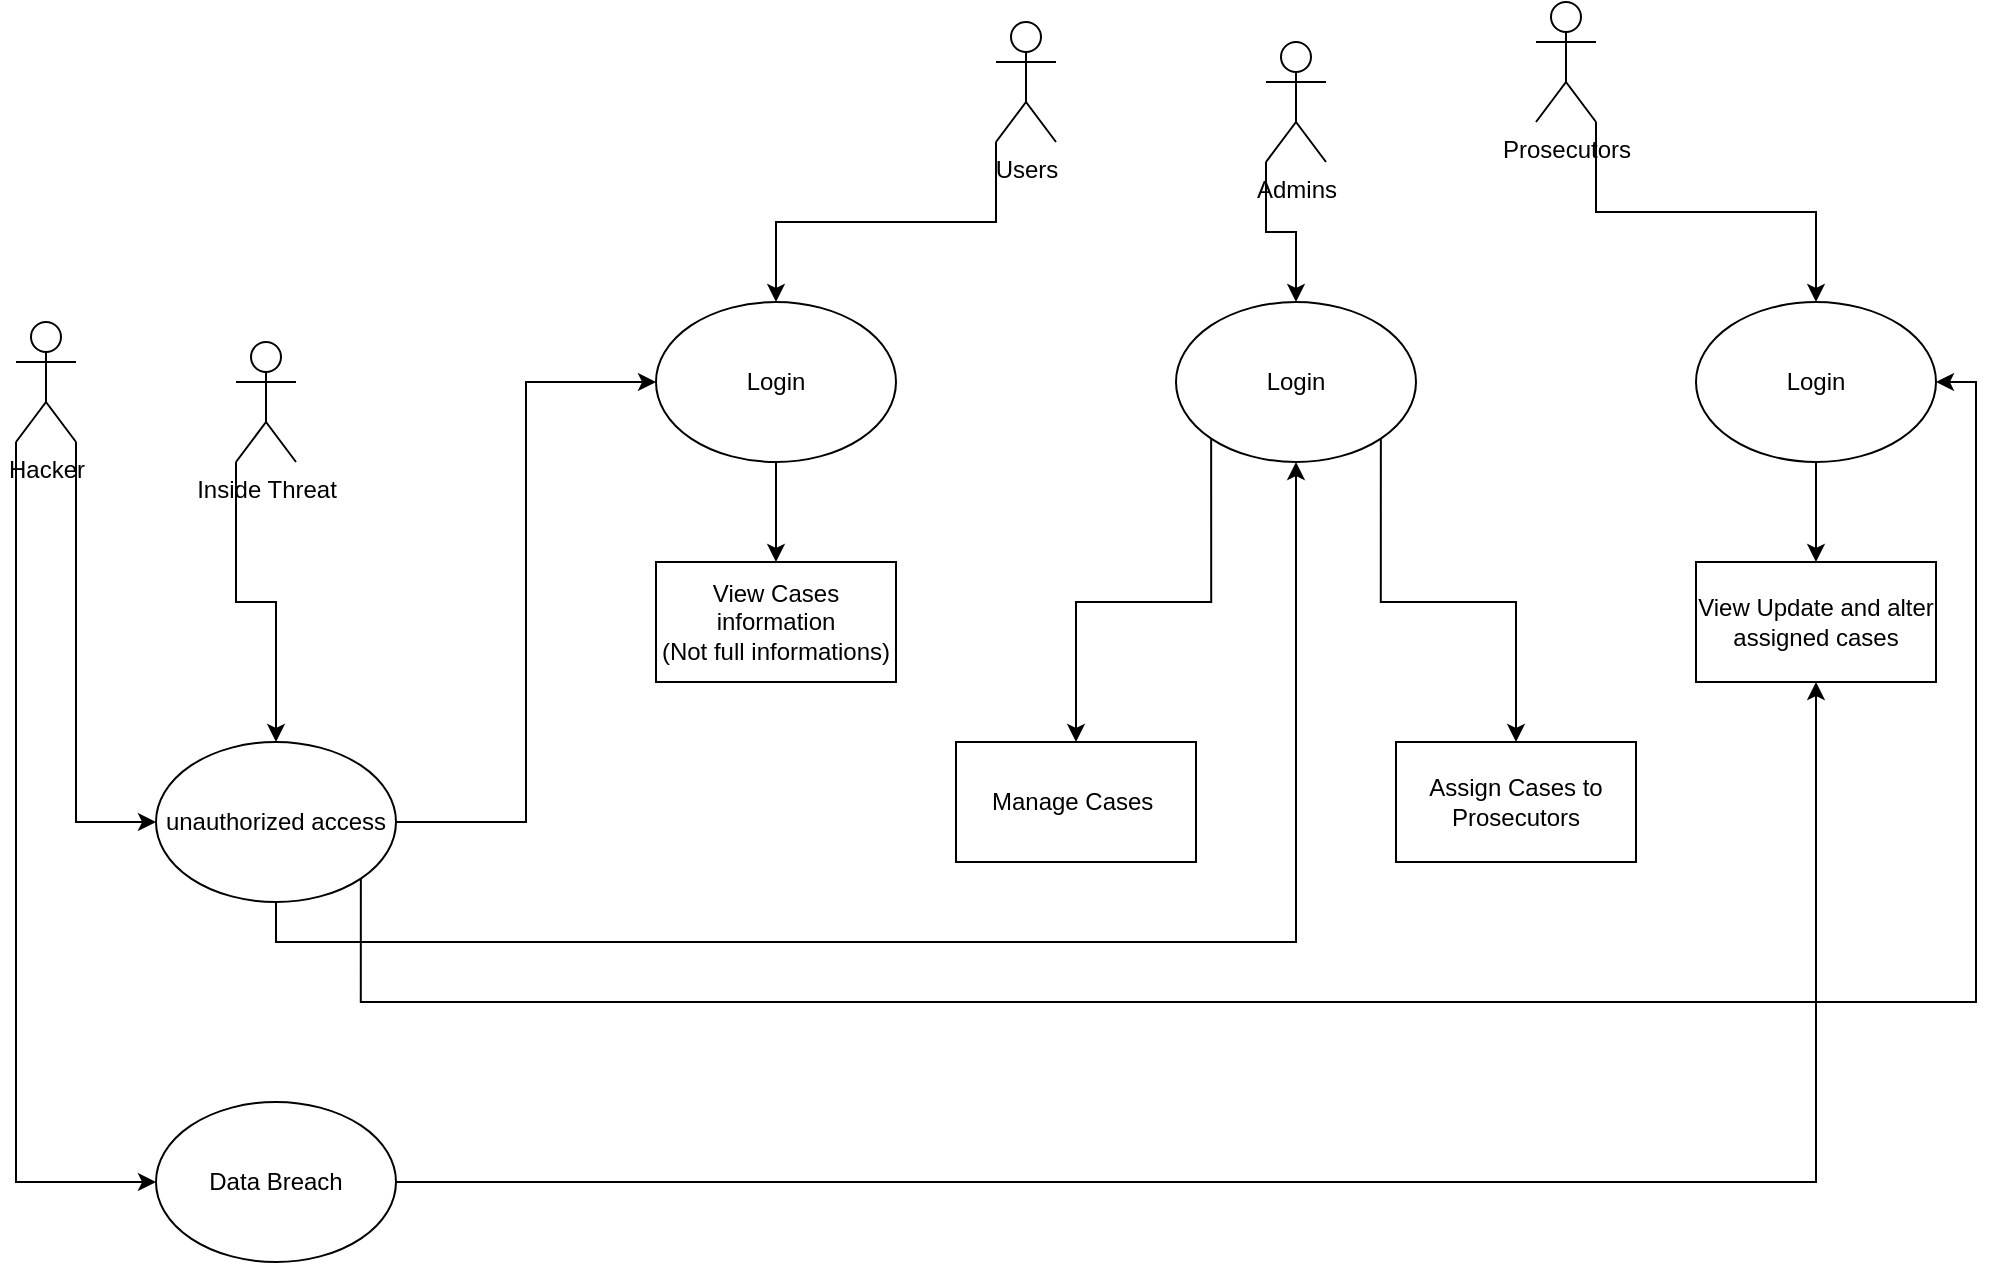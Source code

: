 <mxfile version="26.0.1">
  <diagram name="Page-1" id="X3YaCSp8oxL7MfngXXWX">
    <mxGraphModel dx="2284" dy="772" grid="1" gridSize="10" guides="1" tooltips="1" connect="1" arrows="1" fold="1" page="1" pageScale="1" pageWidth="850" pageHeight="1100" math="0" shadow="0">
      <root>
        <mxCell id="0" />
        <mxCell id="1" parent="0" />
        <mxCell id="yOvKHf8KI_yJCevXK5pf-15" style="edgeStyle=orthogonalEdgeStyle;rounded=0;orthogonalLoop=1;jettySize=auto;html=1;exitX=0;exitY=1;exitDx=0;exitDy=0;exitPerimeter=0;" edge="1" parent="1" source="yOvKHf8KI_yJCevXK5pf-1" target="yOvKHf8KI_yJCevXK5pf-14">
          <mxGeometry relative="1" as="geometry" />
        </mxCell>
        <mxCell id="yOvKHf8KI_yJCevXK5pf-1" value="Admins" style="shape=umlActor;verticalLabelPosition=bottom;verticalAlign=top;html=1;outlineConnect=0;" vertex="1" parent="1">
          <mxGeometry x="395" y="180" width="30" height="60" as="geometry" />
        </mxCell>
        <mxCell id="yOvKHf8KI_yJCevXK5pf-12" style="edgeStyle=orthogonalEdgeStyle;rounded=0;orthogonalLoop=1;jettySize=auto;html=1;exitX=0;exitY=1;exitDx=0;exitDy=0;exitPerimeter=0;" edge="1" parent="1" source="yOvKHf8KI_yJCevXK5pf-2" target="yOvKHf8KI_yJCevXK5pf-10">
          <mxGeometry relative="1" as="geometry" />
        </mxCell>
        <mxCell id="yOvKHf8KI_yJCevXK5pf-2" value="Users" style="shape=umlActor;verticalLabelPosition=bottom;verticalAlign=top;html=1;outlineConnect=0;" vertex="1" parent="1">
          <mxGeometry x="260" y="170" width="30" height="60" as="geometry" />
        </mxCell>
        <mxCell id="yOvKHf8KI_yJCevXK5pf-21" style="edgeStyle=orthogonalEdgeStyle;rounded=0;orthogonalLoop=1;jettySize=auto;html=1;exitX=1;exitY=1;exitDx=0;exitDy=0;exitPerimeter=0;entryX=0.5;entryY=0;entryDx=0;entryDy=0;" edge="1" parent="1" source="yOvKHf8KI_yJCevXK5pf-3" target="yOvKHf8KI_yJCevXK5pf-20">
          <mxGeometry relative="1" as="geometry" />
        </mxCell>
        <mxCell id="yOvKHf8KI_yJCevXK5pf-3" value="Prosecutors" style="shape=umlActor;verticalLabelPosition=bottom;verticalAlign=top;html=1;outlineConnect=0;" vertex="1" parent="1">
          <mxGeometry x="530" y="160" width="30" height="60" as="geometry" />
        </mxCell>
        <mxCell id="yOvKHf8KI_yJCevXK5pf-13" style="edgeStyle=orthogonalEdgeStyle;rounded=0;orthogonalLoop=1;jettySize=auto;html=1;exitX=0.5;exitY=1;exitDx=0;exitDy=0;" edge="1" parent="1" source="yOvKHf8KI_yJCevXK5pf-10" target="yOvKHf8KI_yJCevXK5pf-11">
          <mxGeometry relative="1" as="geometry" />
        </mxCell>
        <mxCell id="yOvKHf8KI_yJCevXK5pf-10" value="Login" style="ellipse;whiteSpace=wrap;html=1;" vertex="1" parent="1">
          <mxGeometry x="90" y="310" width="120" height="80" as="geometry" />
        </mxCell>
        <mxCell id="yOvKHf8KI_yJCevXK5pf-11" value="View Cases information&lt;div&gt;(Not full informations)&lt;/div&gt;" style="rounded=0;whiteSpace=wrap;html=1;" vertex="1" parent="1">
          <mxGeometry x="90" y="440" width="120" height="60" as="geometry" />
        </mxCell>
        <mxCell id="yOvKHf8KI_yJCevXK5pf-18" style="edgeStyle=orthogonalEdgeStyle;rounded=0;orthogonalLoop=1;jettySize=auto;html=1;exitX=0;exitY=1;exitDx=0;exitDy=0;" edge="1" parent="1" source="yOvKHf8KI_yJCevXK5pf-14" target="yOvKHf8KI_yJCevXK5pf-16">
          <mxGeometry relative="1" as="geometry" />
        </mxCell>
        <mxCell id="yOvKHf8KI_yJCevXK5pf-19" style="edgeStyle=orthogonalEdgeStyle;rounded=0;orthogonalLoop=1;jettySize=auto;html=1;exitX=1;exitY=1;exitDx=0;exitDy=0;entryX=0.5;entryY=0;entryDx=0;entryDy=0;" edge="1" parent="1" source="yOvKHf8KI_yJCevXK5pf-14" target="yOvKHf8KI_yJCevXK5pf-17">
          <mxGeometry relative="1" as="geometry" />
        </mxCell>
        <mxCell id="yOvKHf8KI_yJCevXK5pf-14" value="Login" style="ellipse;whiteSpace=wrap;html=1;" vertex="1" parent="1">
          <mxGeometry x="350" y="310" width="120" height="80" as="geometry" />
        </mxCell>
        <mxCell id="yOvKHf8KI_yJCevXK5pf-16" value="Manage Cases&amp;nbsp;" style="rounded=0;whiteSpace=wrap;html=1;" vertex="1" parent="1">
          <mxGeometry x="240" y="530" width="120" height="60" as="geometry" />
        </mxCell>
        <mxCell id="yOvKHf8KI_yJCevXK5pf-17" value="Assign Cases to Prosecutors" style="rounded=0;whiteSpace=wrap;html=1;" vertex="1" parent="1">
          <mxGeometry x="460" y="530" width="120" height="60" as="geometry" />
        </mxCell>
        <mxCell id="yOvKHf8KI_yJCevXK5pf-23" style="edgeStyle=orthogonalEdgeStyle;rounded=0;orthogonalLoop=1;jettySize=auto;html=1;exitX=0.5;exitY=1;exitDx=0;exitDy=0;" edge="1" parent="1" source="yOvKHf8KI_yJCevXK5pf-20" target="yOvKHf8KI_yJCevXK5pf-22">
          <mxGeometry relative="1" as="geometry" />
        </mxCell>
        <mxCell id="yOvKHf8KI_yJCevXK5pf-20" value="Login" style="ellipse;whiteSpace=wrap;html=1;" vertex="1" parent="1">
          <mxGeometry x="610" y="310" width="120" height="80" as="geometry" />
        </mxCell>
        <mxCell id="yOvKHf8KI_yJCevXK5pf-22" value="View Update and alter assigned cases" style="rounded=0;whiteSpace=wrap;html=1;" vertex="1" parent="1">
          <mxGeometry x="610" y="440" width="120" height="60" as="geometry" />
        </mxCell>
        <mxCell id="yOvKHf8KI_yJCevXK5pf-30" style="edgeStyle=orthogonalEdgeStyle;rounded=0;orthogonalLoop=1;jettySize=auto;html=1;exitX=1;exitY=1;exitDx=0;exitDy=0;exitPerimeter=0;entryX=0;entryY=0.5;entryDx=0;entryDy=0;" edge="1" parent="1" source="yOvKHf8KI_yJCevXK5pf-24" target="yOvKHf8KI_yJCevXK5pf-29">
          <mxGeometry relative="1" as="geometry" />
        </mxCell>
        <mxCell id="yOvKHf8KI_yJCevXK5pf-35" style="edgeStyle=orthogonalEdgeStyle;rounded=0;orthogonalLoop=1;jettySize=auto;html=1;exitX=0;exitY=1;exitDx=0;exitDy=0;exitPerimeter=0;entryX=0;entryY=0.5;entryDx=0;entryDy=0;" edge="1" parent="1" source="yOvKHf8KI_yJCevXK5pf-24" target="yOvKHf8KI_yJCevXK5pf-34">
          <mxGeometry relative="1" as="geometry" />
        </mxCell>
        <mxCell id="yOvKHf8KI_yJCevXK5pf-24" value="Hacker" style="shape=umlActor;verticalLabelPosition=bottom;verticalAlign=top;html=1;outlineConnect=0;" vertex="1" parent="1">
          <mxGeometry x="-230" y="320" width="30" height="60" as="geometry" />
        </mxCell>
        <mxCell id="yOvKHf8KI_yJCevXK5pf-37" style="edgeStyle=orthogonalEdgeStyle;rounded=0;orthogonalLoop=1;jettySize=auto;html=1;exitX=0;exitY=1;exitDx=0;exitDy=0;exitPerimeter=0;" edge="1" parent="1" source="yOvKHf8KI_yJCevXK5pf-28" target="yOvKHf8KI_yJCevXK5pf-29">
          <mxGeometry relative="1" as="geometry" />
        </mxCell>
        <mxCell id="yOvKHf8KI_yJCevXK5pf-28" value="Inside Threat" style="shape=umlActor;verticalLabelPosition=bottom;verticalAlign=top;html=1;outlineConnect=0;" vertex="1" parent="1">
          <mxGeometry x="-120" y="330" width="30" height="60" as="geometry" />
        </mxCell>
        <mxCell id="yOvKHf8KI_yJCevXK5pf-31" style="edgeStyle=orthogonalEdgeStyle;rounded=0;orthogonalLoop=1;jettySize=auto;html=1;exitX=1;exitY=0.5;exitDx=0;exitDy=0;entryX=0;entryY=0.5;entryDx=0;entryDy=0;" edge="1" parent="1" source="yOvKHf8KI_yJCevXK5pf-29" target="yOvKHf8KI_yJCevXK5pf-10">
          <mxGeometry relative="1" as="geometry" />
        </mxCell>
        <mxCell id="yOvKHf8KI_yJCevXK5pf-32" style="edgeStyle=orthogonalEdgeStyle;rounded=0;orthogonalLoop=1;jettySize=auto;html=1;exitX=0.5;exitY=1;exitDx=0;exitDy=0;entryX=0.5;entryY=1;entryDx=0;entryDy=0;" edge="1" parent="1" source="yOvKHf8KI_yJCevXK5pf-29" target="yOvKHf8KI_yJCevXK5pf-14">
          <mxGeometry relative="1" as="geometry" />
        </mxCell>
        <mxCell id="yOvKHf8KI_yJCevXK5pf-33" style="edgeStyle=orthogonalEdgeStyle;rounded=0;orthogonalLoop=1;jettySize=auto;html=1;exitX=1;exitY=1;exitDx=0;exitDy=0;entryX=1;entryY=0.5;entryDx=0;entryDy=0;" edge="1" parent="1" source="yOvKHf8KI_yJCevXK5pf-29" target="yOvKHf8KI_yJCevXK5pf-20">
          <mxGeometry relative="1" as="geometry">
            <Array as="points">
              <mxPoint x="-58" y="660" />
              <mxPoint x="750" y="660" />
              <mxPoint x="750" y="350" />
            </Array>
          </mxGeometry>
        </mxCell>
        <mxCell id="yOvKHf8KI_yJCevXK5pf-29" value="unauthorized access" style="ellipse;whiteSpace=wrap;html=1;" vertex="1" parent="1">
          <mxGeometry x="-160" y="530" width="120" height="80" as="geometry" />
        </mxCell>
        <mxCell id="yOvKHf8KI_yJCevXK5pf-36" style="edgeStyle=orthogonalEdgeStyle;rounded=0;orthogonalLoop=1;jettySize=auto;html=1;exitX=1;exitY=0.5;exitDx=0;exitDy=0;entryX=0.5;entryY=1;entryDx=0;entryDy=0;" edge="1" parent="1" source="yOvKHf8KI_yJCevXK5pf-34" target="yOvKHf8KI_yJCevXK5pf-22">
          <mxGeometry relative="1" as="geometry" />
        </mxCell>
        <mxCell id="yOvKHf8KI_yJCevXK5pf-34" value="Data Breach" style="ellipse;whiteSpace=wrap;html=1;" vertex="1" parent="1">
          <mxGeometry x="-160" y="710" width="120" height="80" as="geometry" />
        </mxCell>
      </root>
    </mxGraphModel>
  </diagram>
</mxfile>
